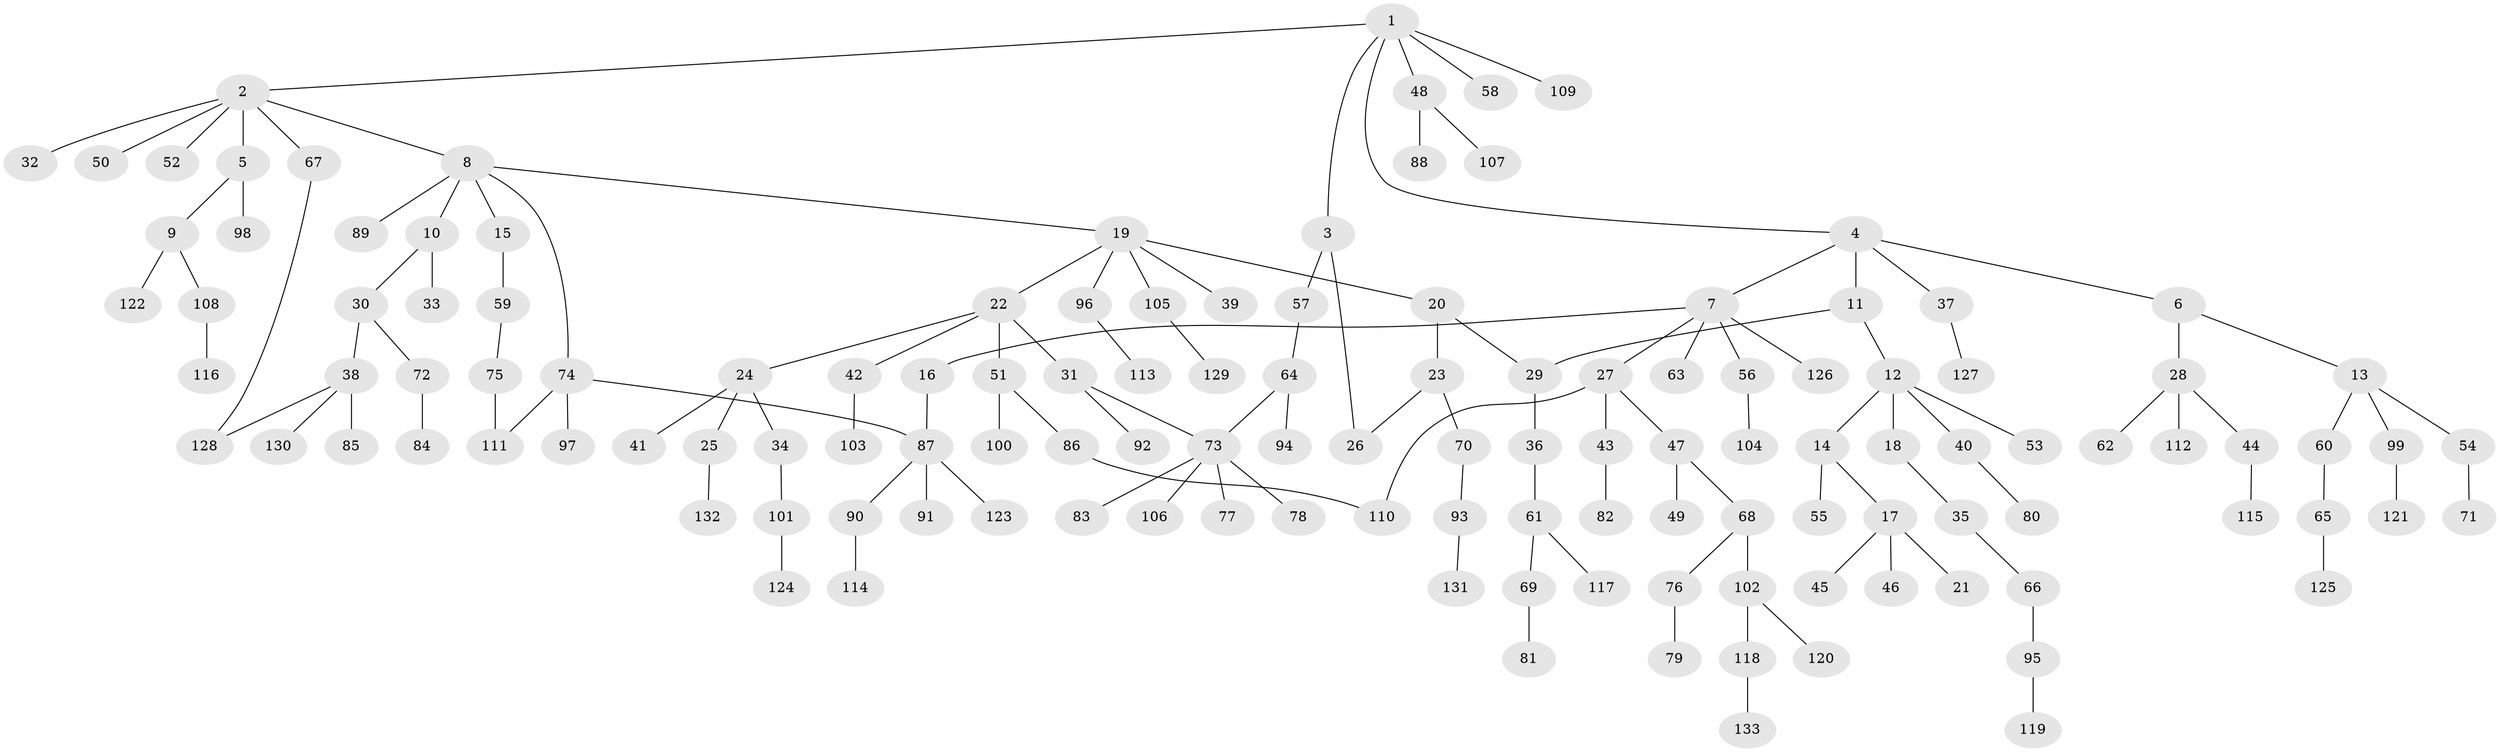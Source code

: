 // Generated by graph-tools (version 1.1) at 2025/10/02/27/25 16:10:51]
// undirected, 133 vertices, 139 edges
graph export_dot {
graph [start="1"]
  node [color=gray90,style=filled];
  1;
  2;
  3;
  4;
  5;
  6;
  7;
  8;
  9;
  10;
  11;
  12;
  13;
  14;
  15;
  16;
  17;
  18;
  19;
  20;
  21;
  22;
  23;
  24;
  25;
  26;
  27;
  28;
  29;
  30;
  31;
  32;
  33;
  34;
  35;
  36;
  37;
  38;
  39;
  40;
  41;
  42;
  43;
  44;
  45;
  46;
  47;
  48;
  49;
  50;
  51;
  52;
  53;
  54;
  55;
  56;
  57;
  58;
  59;
  60;
  61;
  62;
  63;
  64;
  65;
  66;
  67;
  68;
  69;
  70;
  71;
  72;
  73;
  74;
  75;
  76;
  77;
  78;
  79;
  80;
  81;
  82;
  83;
  84;
  85;
  86;
  87;
  88;
  89;
  90;
  91;
  92;
  93;
  94;
  95;
  96;
  97;
  98;
  99;
  100;
  101;
  102;
  103;
  104;
  105;
  106;
  107;
  108;
  109;
  110;
  111;
  112;
  113;
  114;
  115;
  116;
  117;
  118;
  119;
  120;
  121;
  122;
  123;
  124;
  125;
  126;
  127;
  128;
  129;
  130;
  131;
  132;
  133;
  1 -- 2;
  1 -- 3;
  1 -- 4;
  1 -- 48;
  1 -- 58;
  1 -- 109;
  2 -- 5;
  2 -- 8;
  2 -- 32;
  2 -- 50;
  2 -- 52;
  2 -- 67;
  3 -- 26;
  3 -- 57;
  4 -- 6;
  4 -- 7;
  4 -- 11;
  4 -- 37;
  5 -- 9;
  5 -- 98;
  6 -- 13;
  6 -- 28;
  7 -- 16;
  7 -- 27;
  7 -- 56;
  7 -- 63;
  7 -- 126;
  8 -- 10;
  8 -- 15;
  8 -- 19;
  8 -- 74;
  8 -- 89;
  9 -- 108;
  9 -- 122;
  10 -- 30;
  10 -- 33;
  11 -- 12;
  11 -- 29;
  12 -- 14;
  12 -- 18;
  12 -- 40;
  12 -- 53;
  13 -- 54;
  13 -- 60;
  13 -- 99;
  14 -- 17;
  14 -- 55;
  15 -- 59;
  16 -- 87;
  17 -- 21;
  17 -- 45;
  17 -- 46;
  18 -- 35;
  19 -- 20;
  19 -- 22;
  19 -- 39;
  19 -- 96;
  19 -- 105;
  20 -- 23;
  20 -- 29;
  22 -- 24;
  22 -- 31;
  22 -- 42;
  22 -- 51;
  23 -- 70;
  23 -- 26;
  24 -- 25;
  24 -- 34;
  24 -- 41;
  25 -- 132;
  27 -- 43;
  27 -- 47;
  27 -- 110;
  28 -- 44;
  28 -- 62;
  28 -- 112;
  29 -- 36;
  30 -- 38;
  30 -- 72;
  31 -- 92;
  31 -- 73;
  34 -- 101;
  35 -- 66;
  36 -- 61;
  37 -- 127;
  38 -- 85;
  38 -- 128;
  38 -- 130;
  40 -- 80;
  42 -- 103;
  43 -- 82;
  44 -- 115;
  47 -- 49;
  47 -- 68;
  48 -- 88;
  48 -- 107;
  51 -- 86;
  51 -- 100;
  54 -- 71;
  56 -- 104;
  57 -- 64;
  59 -- 75;
  60 -- 65;
  61 -- 69;
  61 -- 117;
  64 -- 73;
  64 -- 94;
  65 -- 125;
  66 -- 95;
  67 -- 128;
  68 -- 76;
  68 -- 102;
  69 -- 81;
  70 -- 93;
  72 -- 84;
  73 -- 77;
  73 -- 78;
  73 -- 83;
  73 -- 106;
  74 -- 97;
  74 -- 111;
  74 -- 87;
  75 -- 111;
  76 -- 79;
  86 -- 110;
  87 -- 90;
  87 -- 91;
  87 -- 123;
  90 -- 114;
  93 -- 131;
  95 -- 119;
  96 -- 113;
  99 -- 121;
  101 -- 124;
  102 -- 118;
  102 -- 120;
  105 -- 129;
  108 -- 116;
  118 -- 133;
}
